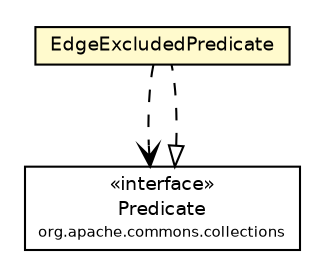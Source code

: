 #!/usr/local/bin/dot
#
# Class diagram 
# Generated by UmlGraph version 4.6 (http://www.spinellis.gr/sw/umlgraph)
#

digraph G {
	edge [fontname="Helvetica",fontsize=10,labelfontname="Helvetica",labelfontsize=10];
	node [fontname="Helvetica",fontsize=10,shape=plaintext];
	// org.apache.maven.archiva.dependency.graph.functors.EdgeExcludedPredicate
	c130213 [label=<<table border="0" cellborder="1" cellspacing="0" cellpadding="2" port="p" bgcolor="lemonChiffon" href="./EdgeExcludedPredicate.html">
		<tr><td><table border="0" cellspacing="0" cellpadding="1">
			<tr><td> EdgeExcludedPredicate </td></tr>
		</table></td></tr>
		</table>>, fontname="Helvetica", fontcolor="black", fontsize=9.0];
	//org.apache.maven.archiva.dependency.graph.functors.EdgeExcludedPredicate implements org.apache.commons.collections.Predicate
	c130313:p -> c130213:p [dir=back,arrowtail=empty,style=dashed];
	// org.apache.maven.archiva.dependency.graph.functors.EdgeExcludedPredicate DEPEND org.apache.commons.collections.Predicate
	c130213:p -> c130313:p [taillabel="", label="", headlabel="", fontname="Helvetica", fontcolor="black", fontsize=10.0, color="black", arrowhead=open, style=dashed];
	// org.apache.commons.collections.Predicate
	c130313 [label=<<table border="0" cellborder="1" cellspacing="0" cellpadding="2" port="p" href="http://java.sun.com/j2se/1.4.2/docs/api/org/apache/commons/collections/Predicate.html">
		<tr><td><table border="0" cellspacing="0" cellpadding="1">
			<tr><td> &laquo;interface&raquo; </td></tr>
			<tr><td> Predicate </td></tr>
			<tr><td><font point-size="7.0"> org.apache.commons.collections </font></td></tr>
		</table></td></tr>
		</table>>, fontname="Helvetica", fontcolor="black", fontsize=9.0];
}


